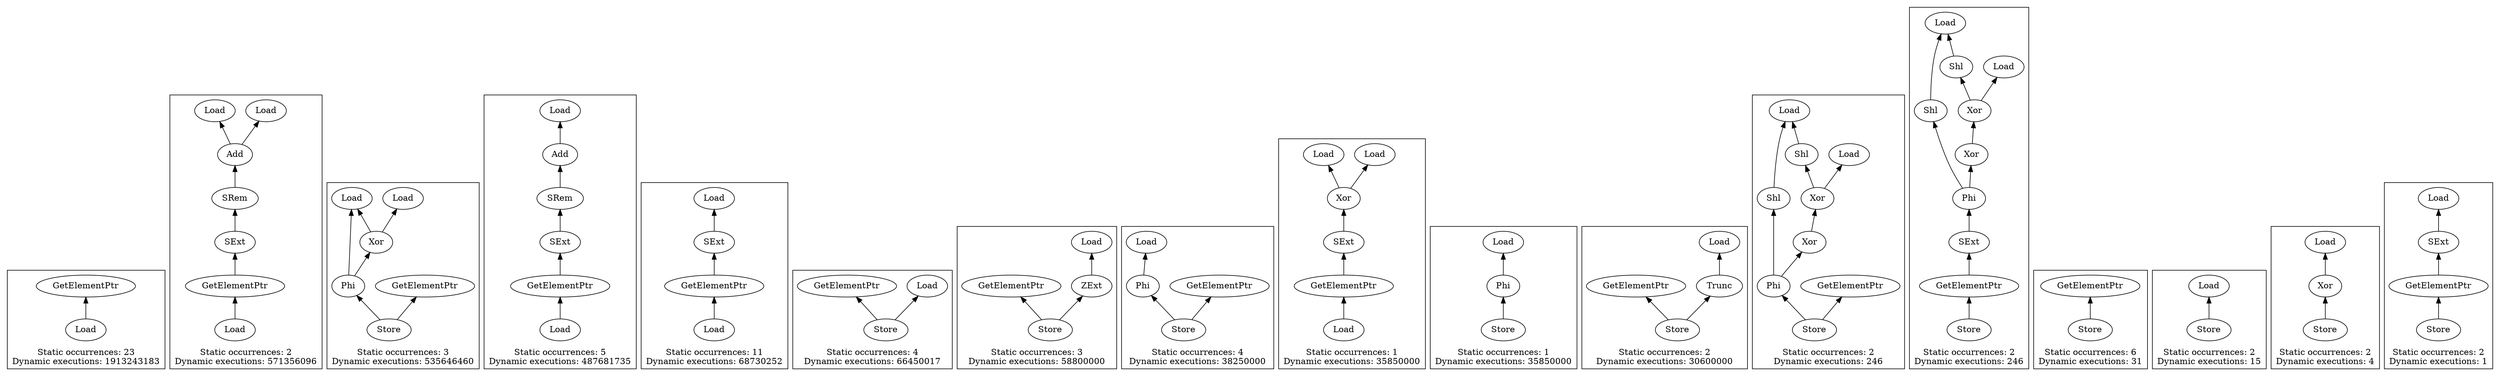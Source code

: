 strict digraph {
rankdir=BT
subgraph {
"0_42" [label="Load"]
"0_41" [label="GetElementPtr"]
"0_42" -> "0_41"
cluster=true
label="Static occurrences: 23\nDynamic executions: 1913243183"
}
subgraph {
"1_846" [label="Add"]
"1_833" [label="Load"]
"1_846" -> "1_833"
"1_840" [label="Load"]
"1_846" -> "1_840"
"1_849" [label="GetElementPtr"]
"1_848" [label="SExt"]
"1_849" -> "1_848"
"1_850" [label="Load"]
"1_850" -> "1_849"
"1_847" [label="SRem"]
"1_848" -> "1_847"
"1_847" -> "1_846"
cluster=true
label="Static occurrences: 2\nDynamic executions: 571356096"
}
subgraph {
"2_92" [label="Phi"]
"2_80" [label="Load"]
"2_92" -> "2_80"
"2_90" [label="Xor"]
"2_92" -> "2_90"
"2_93" [label="Store"]
"2_74" [label="GetElementPtr"]
"2_93" -> "2_74"
"2_93" -> "2_92"
"2_90" -> "2_80"
"2_89" [label="Load"]
"2_90" -> "2_89"
cluster=true
label="Static occurrences: 3\nDynamic executions: 535646460"
}
subgraph {
"3_85" [label="Add"]
"3_84" [label="Load"]
"3_85" -> "3_84"
"3_88" [label="GetElementPtr"]
"3_87" [label="SExt"]
"3_88" -> "3_87"
"3_89" [label="Load"]
"3_89" -> "3_88"
"3_86" [label="SRem"]
"3_87" -> "3_86"
"3_86" -> "3_85"
cluster=true
label="Static occurrences: 5\nDynamic executions: 487681735"
}
subgraph {
"4_83" [label="GetElementPtr"]
"4_82" [label="SExt"]
"4_83" -> "4_82"
"4_84" [label="Load"]
"4_84" -> "4_83"
"4_75" [label="Load"]
"4_82" -> "4_75"
cluster=true
label="Static occurrences: 11\nDynamic executions: 68730252"
}
subgraph {
"5_116" [label="Store"]
"5_111" [label="GetElementPtr"]
"5_116" -> "5_111"
"5_115" [label="Load"]
"5_116" -> "5_115"
cluster=true
label="Static occurrences: 4\nDynamic executions: 66450017"
}
subgraph {
"6_129" [label="Store"]
"6_128" [label="GetElementPtr"]
"6_129" -> "6_128"
"6_127" [label="ZExt"]
"6_129" -> "6_127"
"6_126" [label="Load"]
"6_127" -> "6_126"
cluster=true
label="Static occurrences: 3\nDynamic executions: 58800000"
}
subgraph {
"7_556" [label="Phi"]
"7_554" [label="Load"]
"7_556" -> "7_554"
"7_557" [label="Store"]
"7_548" [label="GetElementPtr"]
"7_557" -> "7_548"
"7_557" -> "7_556"
cluster=true
label="Static occurrences: 4\nDynamic executions: 38250000"
}
subgraph {
"8_832" [label="GetElementPtr"]
"8_831" [label="SExt"]
"8_832" -> "8_831"
"8_833" [label="Load"]
"8_833" -> "8_832"
"8_830" [label="Xor"]
"8_831" -> "8_830"
"8_828" [label="Load"]
"8_830" -> "8_828"
"8_829" [label="Load"]
"8_830" -> "8_829"
cluster=true
label="Static occurrences: 1\nDynamic executions: 35850000"
}
subgraph {
"9_865" [label="Phi"]
"9_863" [label="Load"]
"9_865" -> "9_863"
"9_866" [label="Store"]
"9_866" -> "9_865"
cluster=true
label="Static occurrences: 1\nDynamic executions: 35850000"
}
subgraph {
"10_694" [label="Store"]
"10_693" [label="GetElementPtr"]
"10_694" -> "10_693"
"10_692" [label="Trunc"]
"10_694" -> "10_692"
"10_691" [label="Load"]
"10_692" -> "10_691"
cluster=true
label="Static occurrences: 2\nDynamic executions: 30600000"
}
subgraph {
"11_52" [label="Phi"]
"11_50" [label="Shl"]
"11_52" -> "11_50"
"11_48" [label="Xor"]
"11_52" -> "11_48"
"11_46" [label="Shl"]
"11_42" [label="Load"]
"11_46" -> "11_42"
"11_50" -> "11_42"
"11_54" [label="Store"]
"11_53" [label="GetElementPtr"]
"11_54" -> "11_53"
"11_54" -> "11_52"
"11_47" [label="Xor"]
"11_45" [label="Load"]
"11_47" -> "11_45"
"11_47" -> "11_46"
"11_48" -> "11_47"
cluster=true
label="Static occurrences: 2\nDynamic executions: 246"
}
subgraph {
"12_56" [label="GetElementPtr"]
"12_55" [label="SExt"]
"12_56" -> "12_55"
"12_52" [label="Phi"]
"12_50" [label="Shl"]
"12_52" -> "12_50"
"12_48" [label="Xor"]
"12_52" -> "12_48"
"12_55" -> "12_52"
"12_46" [label="Shl"]
"12_42" [label="Load"]
"12_46" -> "12_42"
"12_50" -> "12_42"
"12_58" [label="Store"]
"12_58" -> "12_56"
"12_47" [label="Xor"]
"12_45" [label="Load"]
"12_47" -> "12_45"
"12_47" -> "12_46"
"12_48" -> "12_47"
cluster=true
label="Static occurrences: 2\nDynamic executions: 246"
}
subgraph {
"13_17" [label="Store"]
"13_16" [label="GetElementPtr"]
"13_17" -> "13_16"
cluster=true
label="Static occurrences: 6\nDynamic executions: 31"
}
subgraph {
"14_106" [label="Store"]
"14_105" [label="Load"]
"14_106" -> "14_105"
cluster=true
label="Static occurrences: 2\nDynamic executions: 15"
}
subgraph {
"15_28" [label="Store"]
"15_27" [label="Xor"]
"15_28" -> "15_27"
"15_26" [label="Load"]
"15_27" -> "15_26"
cluster=true
label="Static occurrences: 2\nDynamic executions: 4"
}
subgraph {
"16_36" [label="GetElementPtr"]
"16_35" [label="SExt"]
"16_36" -> "16_35"
"16_34" [label="Load"]
"16_35" -> "16_34"
"16_37" [label="Store"]
"16_37" -> "16_36"
cluster=true
label="Static occurrences: 2\nDynamic executions: 1"
}
}
